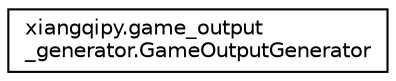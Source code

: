 digraph "Graphical Class Hierarchy"
{
 // LATEX_PDF_SIZE
  edge [fontname="Helvetica",fontsize="10",labelfontname="Helvetica",labelfontsize="10"];
  node [fontname="Helvetica",fontsize="10",shape=record];
  rankdir="LR";
  Node0 [label="xiangqipy.game_output\l_generator.GameOutputGenerator",height=0.2,width=0.4,color="black", fillcolor="white", style="filled",URL="$classxiangqipy_1_1game__output__generator_1_1GameOutputGenerator.html",tooltip="Outputs GameSummary to .json file, and saves plots to a .png file."];
}
